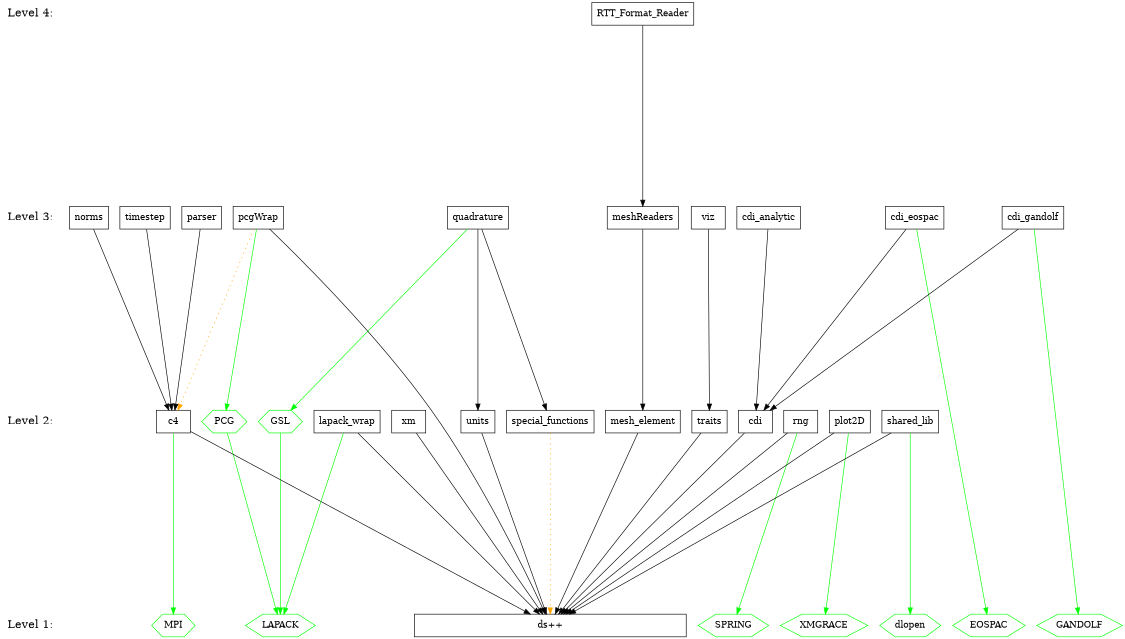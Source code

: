 digraph draco_level {
    /* graph attributes */
    center=1;
    size="7.5,10";
    ranksep=4;
    
    /* levels */
    level1 [shape=plaintext, label="Level 1:", fontsize=18];
    level2 [shape=plaintext, label="Level 2:", fontsize=18];
    level3 [shape=plaintext, label="Level 3:", fontsize=18];
    level4 [shape=plaintext, label="Level 4:", fontsize=18];
/*     level5 [shape=plaintext, label="Level 5:", fontsize=18]; */
/*    level6 [shape=plaintext, label="Level 6:", fontsize=18]; */
    
    /* level6 -> level5 -> */
    level4 -> level3 -> level2 -> level1 [style=invis];
    
    /* packages */

    /* level 1 */
/*    stdheaders [shape=box,     color=brown, label="stdheaders\n(Only when
      C++ compiler does not\nfully support C++ standard header files.)"]; */
    vmpi       [shape=hexagon, color=green, label="MPI"];
    vlapack    [shape=hexagon, color=green, label="LAPACK"];
    vgandolf   [shape=hexagon, color=green, label="GANDOLF"];
    veospac    [shape=hexagon, color=green, label="EOSPAC"];
    vgrace     [shape=hexagon, color=green, label="XMGRACE"];
    vspring    [shape=hexagon, color=green, label="SPRING"];
    vdlopen    [shape=hexagon, color=green, label="dlopen"];
        
    dsxx [shape=box, label="ds++", width=6];
    
    /* level 2 */
    vgsl       [shape=hexagon, color=green, label="GSL"];
    vpcg       [shape=hexagon, color=green, label="PCG"];

    traits [shape=box, label="traits"];
    xm     [shape=box, label="xm"];
    c4     [shape=box, label="c4"];
    rng    [shape=box, label="rng"];
    units  [shape=box, label="units"];
    cdi    [shape=box, label="cdi"];
    meshelement [shape=box, label="mesh_element"];
    plot   [shape=box, label="plot2D"];
    lapack [shape=box, label="lapack_wrap"];
    shlib  [shape=box, label="shared_lib"];
    sf     [shape=box, label="special_functions"];
        
    /* level 3 */
    quad   [shape=box, label="quadrature"];
    viz      [shape=box, label="viz"];
    timestep [shape=box, label="timestep"];
    cdianal  [shape=box, label="cdi_analytic"];
    cdieos   [shape=box, label="cdi_eospac"];
    cdigan   [shape=box, label="cdi_gandolf"];
    pcg      [shape=box, label="pcgWrap"];
    meshread [shape=box, label="meshReaders"];
    parser   [shape=box, label="parser"];
    norms    [shape=box, label="norms"];
    
    /* level 4 */
    rttread     [shape=box, label="RTT_Format_Reader"];
    
    /* level 6 */
/*    meshservice [shape=box, label="meshReaders_Services"]; */
    
    /* dependencies */
    {rank=same; level1 dsxx vlapack vmpi veospac  vgandolf vgrace vspring vdlopen };
    {rank=same; level2 shlib plot lapack traits xm c4 rng units cdi meshelement vgsl vpcg sf};
    {rank=same; level3 viz timestep cdianal cdieos cdigan pcg meshread quad parser};
    {rank=same; level4 rttread};
/*    {rank=same; level6 meshservice}; */
    
    /* draco packages */

    /* NOTE:  hidden dependencies are in comments at the end of each line.
     * For example if a package depends on c4 it implicitly depends on dsxx
     * as well.  The dependency on dsxx is not shown explicitly on the
     * graph. 
    
    /* level 2 */
    xm          -> {dsxx};
    units       -> {dsxx};
    traits      -> {dsxx};
    c4          -> {dsxx};
    c4          -> {vmpi}         [color="green"];
    sf          -> {dsxx}         [color="orange" style=dotted];
    rng         -> {dsxx};
    rng         -> {vspring}      [color="green"];
    cdi         -> {dsxx};
    meshelement -> {dsxx};
    plot        -> {dsxx};
    plot        -> {vgrace}       [color="green"];
    lapack      -> {dsxx};
    lapack      -> {vlapack}      [color="green"];
    shlib       -> {dsxx};
    shlib       -> {vdlopen}      [color="green"];
    vgsl        -> {vlapack}      [color="green"];
    vpcg        -> {vlapack}      [color="green"];
    
    /* level 3 */
    quad        -> {units sf};
    quad        -> {vgsl}         [color="green"];
    viz         -> {traits};      /* traits: dsxx */
    timestep    -> {c4};          /* c4      : dsxx */
    pcg         -> {dsxx};
    pcg         -> {vpcg} [color="green"];
    pcg         -> {c4}           [color="orange" style=dotted];
    cdianal     -> {cdi};         /* cdi     : dsxx */
    cdieos      -> {cdi};         /* cdi     : dsxx */
    cdieos      -> {veospac}      [color="green"]; 
    cdigan      -> {cdi};         /* cdi     : dsxx */
    cdigan      -> {vgandolf}     [color="green"];
    meshread    -> {meshelement};
    parser      -> {c4}; /* dsxx */
    norms       -> {c4}; /* dsxx */

    /* level 4 */
    rttread     -> {meshread};           /* meshread: dsxx */

}
